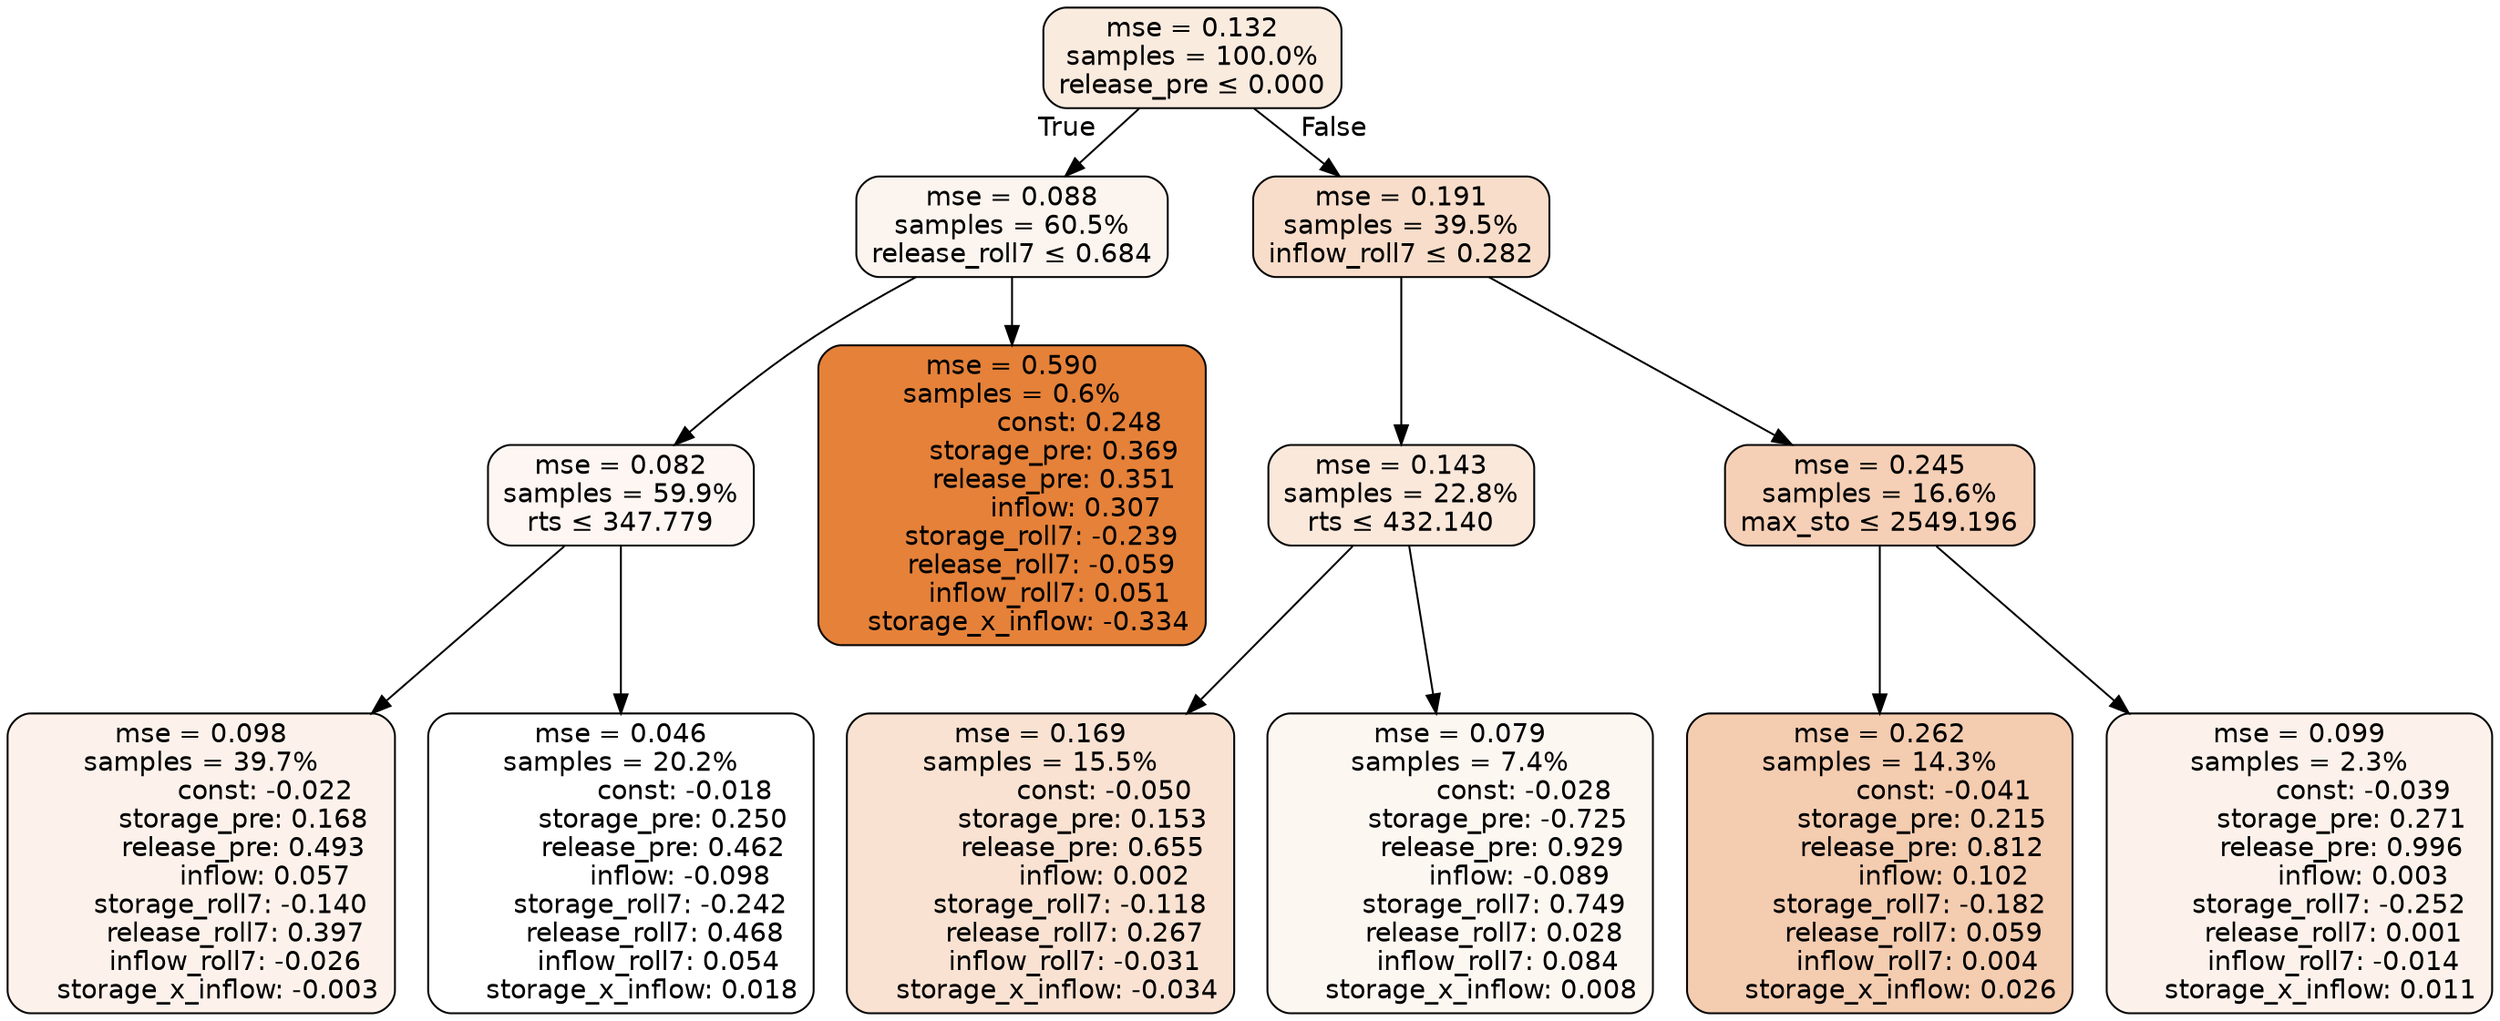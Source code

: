 digraph tree {
bgcolor="transparent"
node [shape=rectangle, style="filled, rounded", color="black", fontname=helvetica] ;
edge [fontname=helvetica] ;
	"0" [label="mse = 0.132
samples = 100.0%
release_pre &le; 0.000", fillcolor="#faebdf"]
	"1" [label="mse = 0.088
samples = 60.5%
release_roll7 &le; 0.684", fillcolor="#fcf5ef"]
	"2" [label="mse = 0.082
samples = 59.9%
rts &le; 347.779", fillcolor="#fdf6f2"]
	"3" [label="mse = 0.098
samples = 39.7%
               const: -0.022
          storage_pre: 0.168
          release_pre: 0.493
               inflow: 0.057
       storage_roll7: -0.140
        release_roll7: 0.397
        inflow_roll7: -0.026
    storage_x_inflow: -0.003", fillcolor="#fcf2eb"]
	"4" [label="mse = 0.046
samples = 20.2%
               const: -0.018
          storage_pre: 0.250
          release_pre: 0.462
              inflow: -0.098
       storage_roll7: -0.242
        release_roll7: 0.468
         inflow_roll7: 0.054
     storage_x_inflow: 0.018", fillcolor="#ffffff"]
	"5" [label="mse = 0.590
samples = 0.6%
                const: 0.248
          storage_pre: 0.369
          release_pre: 0.351
               inflow: 0.307
       storage_roll7: -0.239
       release_roll7: -0.059
         inflow_roll7: 0.051
    storage_x_inflow: -0.334", fillcolor="#e58139"]
	"6" [label="mse = 0.191
samples = 39.5%
inflow_roll7 &le; 0.282", fillcolor="#f8ddca"]
	"7" [label="mse = 0.143
samples = 22.8%
rts &le; 432.140", fillcolor="#fae8db"]
	"8" [label="mse = 0.169
samples = 15.5%
               const: -0.050
          storage_pre: 0.153
          release_pre: 0.655
               inflow: 0.002
       storage_roll7: -0.118
        release_roll7: 0.267
        inflow_roll7: -0.031
    storage_x_inflow: -0.034", fillcolor="#f9e2d2"]
	"9" [label="mse = 0.079
samples = 7.4%
               const: -0.028
         storage_pre: -0.725
          release_pre: 0.929
              inflow: -0.089
        storage_roll7: 0.749
        release_roll7: 0.028
         inflow_roll7: 0.084
     storage_x_inflow: 0.008", fillcolor="#fdf7f2"]
	"10" [label="mse = 0.245
samples = 16.6%
max_sto &le; 2549.196", fillcolor="#f5d0b6"]
	"11" [label="mse = 0.262
samples = 14.3%
               const: -0.041
          storage_pre: 0.215
          release_pre: 0.812
               inflow: 0.102
       storage_roll7: -0.182
        release_roll7: 0.059
         inflow_roll7: 0.004
     storage_x_inflow: 0.026", fillcolor="#f4ccb0"]
	"12" [label="mse = 0.099
samples = 2.3%
               const: -0.039
          storage_pre: 0.271
          release_pre: 0.996
               inflow: 0.003
       storage_roll7: -0.252
        release_roll7: 0.001
        inflow_roll7: -0.014
     storage_x_inflow: 0.011", fillcolor="#fcf2eb"]

	"0" -> "1" [labeldistance=2.5, labelangle=45, headlabel="True"]
	"1" -> "2"
	"2" -> "3"
	"2" -> "4"
	"1" -> "5"
	"0" -> "6" [labeldistance=2.5, labelangle=-45, headlabel="False"]
	"6" -> "7"
	"7" -> "8"
	"7" -> "9"
	"6" -> "10"
	"10" -> "11"
	"10" -> "12"
}